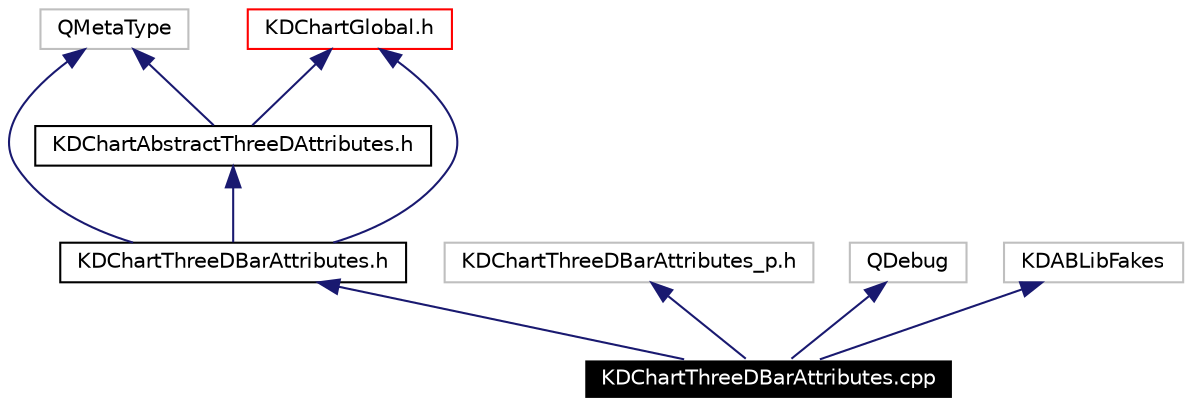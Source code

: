 digraph G
{
  edge [fontname="Helvetica",fontsize=10,labelfontname="Helvetica",labelfontsize=10];
  node [fontname="Helvetica",fontsize=10,shape=record];
  Node3131 [label="KDChartThreeDBarAttributes.cpp",height=0.2,width=0.4,color="white", fillcolor="black", style="filled" fontcolor="white"];
  Node3132 -> Node3131 [dir=back,color="midnightblue",fontsize=10,style="solid",fontname="Helvetica"];
  Node3132 [label="KDChartThreeDBarAttributes.h",height=0.2,width=0.4,color="black",URL="$_k_d_chart_three_d_bar_attributes_8h.html"];
  Node3133 -> Node3132 [dir=back,color="midnightblue",fontsize=10,style="solid",fontname="Helvetica"];
  Node3133 [label="QMetaType",height=0.2,width=0.4,color="grey75"];
  Node3134 -> Node3132 [dir=back,color="midnightblue",fontsize=10,style="solid",fontname="Helvetica"];
  Node3134 [label="KDChartAbstractThreeDAttributes.h",height=0.2,width=0.4,color="black",URL="$_k_d_chart_abstract_three_d_attributes_8h.html"];
  Node3133 -> Node3134 [dir=back,color="midnightblue",fontsize=10,style="solid",fontname="Helvetica"];
  Node3135 -> Node3134 [dir=back,color="midnightblue",fontsize=10,style="solid",fontname="Helvetica"];
  Node3135 [label="KDChartGlobal.h",height=0.2,width=0.4,color="red",URL="$_k_d_chart_global_8h.html"];
  Node3135 -> Node3132 [dir=back,color="midnightblue",fontsize=10,style="solid",fontname="Helvetica"];
  Node3141 -> Node3131 [dir=back,color="midnightblue",fontsize=10,style="solid",fontname="Helvetica"];
  Node3141 [label="KDChartThreeDBarAttributes_p.h",height=0.2,width=0.4,color="grey75"];
  Node3142 -> Node3131 [dir=back,color="midnightblue",fontsize=10,style="solid",fontname="Helvetica"];
  Node3142 [label="QDebug",height=0.2,width=0.4,color="grey75"];
  Node3143 -> Node3131 [dir=back,color="midnightblue",fontsize=10,style="solid",fontname="Helvetica"];
  Node3143 [label="KDABLibFakes",height=0.2,width=0.4,color="grey75"];
}
